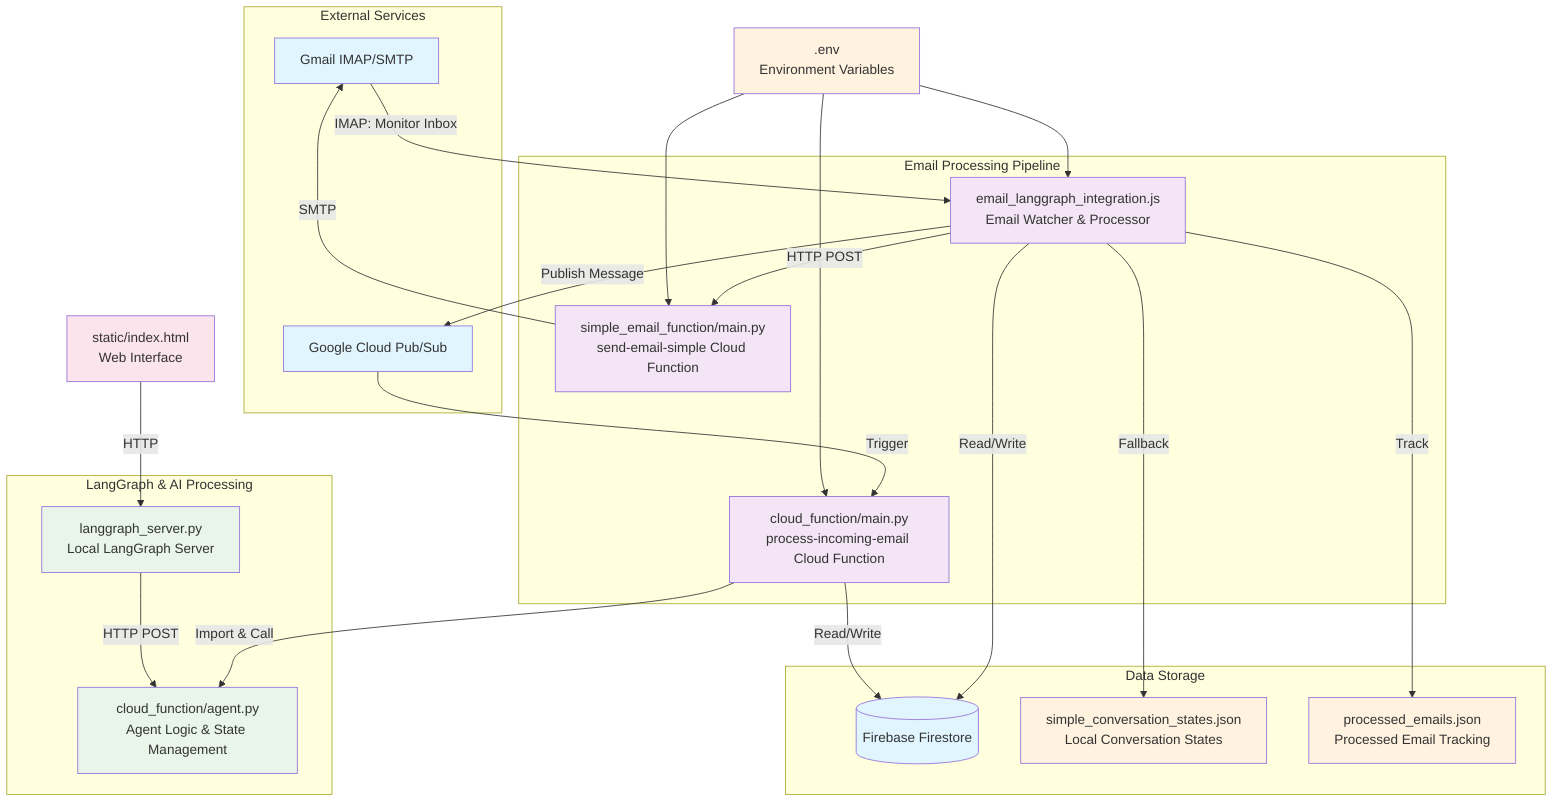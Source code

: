 graph TB
    %% External Services
    GMAIL[Gmail IMAP/SMTP]
    FIREBASE[(Firebase Firestore)]
    PUBSUB[Google Cloud Pub/Sub]
    
    %% Email Processing Components
    EMAIL_WATCHER[email_langgraph_integration.js<br/>Email Watcher & Processor]
    SIMPLE_EMAIL_FN[simple_email_function/main.py<br/>send-email-simple Cloud Function]
    PROCESS_EMAIL_FN[cloud_function/main.py<br/>process-incoming-email Cloud Function]
    
    %% LangGraph Components
    LANGGRAPH_SERVER[langgraph_server.py<br/>Local LangGraph Server]
    AGENT_LOGIC[cloud_function/agent.py<br/>Agent Logic & State Management]
    
    %% Storage & State
    CONV_STATES[simple_conversation_states.json<br/>Local Conversation States]
    PROCESSED_EMAILS[processed_emails.json<br/>Processed Email Tracking]
    
    %% User Interface
    WEB_UI[static/index.html<br/>Web Interface]
    
    %% Data Flow Connections
    
    %% Email Flow
    GMAIL -->|IMAP: Monitor Inbox| EMAIL_WATCHER
    EMAIL_WATCHER -->|HTTP POST| SIMPLE_EMAIL_FN
    SIMPLE_EMAIL_FN -->|SMTP| GMAIL
    
    %% Pub/Sub Flow
    EMAIL_WATCHER -->|Publish Message| PUBSUB
    PUBSUB -->|Trigger| PROCESS_EMAIL_FN
    
    %% LangGraph Processing
    PROCESS_EMAIL_FN -->|Import & Call| AGENT_LOGIC
    LANGGRAPH_SERVER -->|HTTP POST| AGENT_LOGIC
    
    %% State Management
    EMAIL_WATCHER -->|Read/Write| FIREBASE
    PROCESS_EMAIL_FN -->|Read/Write| FIREBASE
    EMAIL_WATCHER -->|Fallback| CONV_STATES
    EMAIL_WATCHER -->|Track| PROCESSED_EMAILS
    
    %% Web Interface
    WEB_UI -->|HTTP| LANGGRAPH_SERVER
    
    %% Environment & Configuration
    ENV[.env<br/>Environment Variables]
    ENV --> EMAIL_WATCHER
    ENV --> SIMPLE_EMAIL_FN
    ENV --> PROCESS_EMAIL_FN
    
    %% Styling
    classDef external fill:#e1f5fe
    classDef email fill:#f3e5f5
    classDef langgraph fill:#e8f5e8
    classDef storage fill:#fff3e0
    classDef ui fill:#fce4ec
    
    class GMAIL,FIREBASE,PUBSUB external
    class EMAIL_WATCHER,SIMPLE_EMAIL_FN,PROCESS_EMAIL_FN email
    class LANGGRAPH_SERVER,AGENT_LOGIC langgraph
    class CONV_STATES,PROCESSED_EMAILS,ENV storage
    class WEB_UI ui
    
    %% Subgraphs for better organization
    subgraph "Email Processing Pipeline"
        EMAIL_WATCHER
        SIMPLE_EMAIL_FN
        PROCESS_EMAIL_FN
    end
    
    subgraph "LangGraph & AI Processing"
        LANGGRAPH_SERVER
        AGENT_LOGIC
    end
    
    subgraph "Data Storage"
        FIREBASE
        CONV_STATES
        PROCESSED_EMAILS
    end
    
    subgraph "External Services"
        GMAIL
        PUBSUB
    end